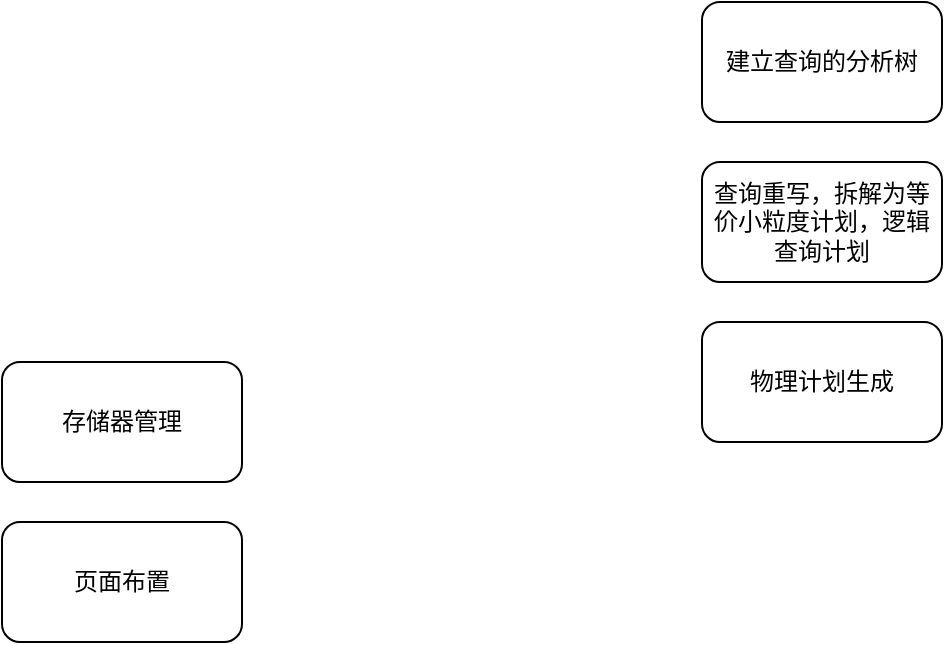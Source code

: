 <mxfile version="21.6.9" type="github">
  <diagram name="第 1 页" id="Q7naMrC6Kvpnw0ZEDGrH">
    <mxGraphModel dx="1674" dy="764" grid="1" gridSize="10" guides="1" tooltips="1" connect="1" arrows="1" fold="1" page="1" pageScale="1" pageWidth="850" pageHeight="1100" math="0" shadow="0">
      <root>
        <mxCell id="0" />
        <mxCell id="1" parent="0" />
        <mxCell id="Du9PlEkG9IoCYQ9bVBYp-1" value="页面布置" style="rounded=1;whiteSpace=wrap;html=1;" parent="1" vertex="1">
          <mxGeometry x="40" y="680" width="120" height="60" as="geometry" />
        </mxCell>
        <mxCell id="Du9PlEkG9IoCYQ9bVBYp-2" value="存储器管理" style="rounded=1;whiteSpace=wrap;html=1;" parent="1" vertex="1">
          <mxGeometry x="40" y="600" width="120" height="60" as="geometry" />
        </mxCell>
        <mxCell id="Du9PlEkG9IoCYQ9bVBYp-3" value="建立查询的分析树" style="rounded=1;whiteSpace=wrap;html=1;" parent="1" vertex="1">
          <mxGeometry x="390" y="420" width="120" height="60" as="geometry" />
        </mxCell>
        <mxCell id="Du9PlEkG9IoCYQ9bVBYp-4" value="查询重写，拆解为等价小粒度计划，逻辑查询计划" style="rounded=1;whiteSpace=wrap;html=1;" parent="1" vertex="1">
          <mxGeometry x="390" y="500" width="120" height="60" as="geometry" />
        </mxCell>
        <mxCell id="Du9PlEkG9IoCYQ9bVBYp-5" value="物理计划生成" style="rounded=1;whiteSpace=wrap;html=1;" parent="1" vertex="1">
          <mxGeometry x="390" y="580" width="120" height="60" as="geometry" />
        </mxCell>
      </root>
    </mxGraphModel>
  </diagram>
</mxfile>
